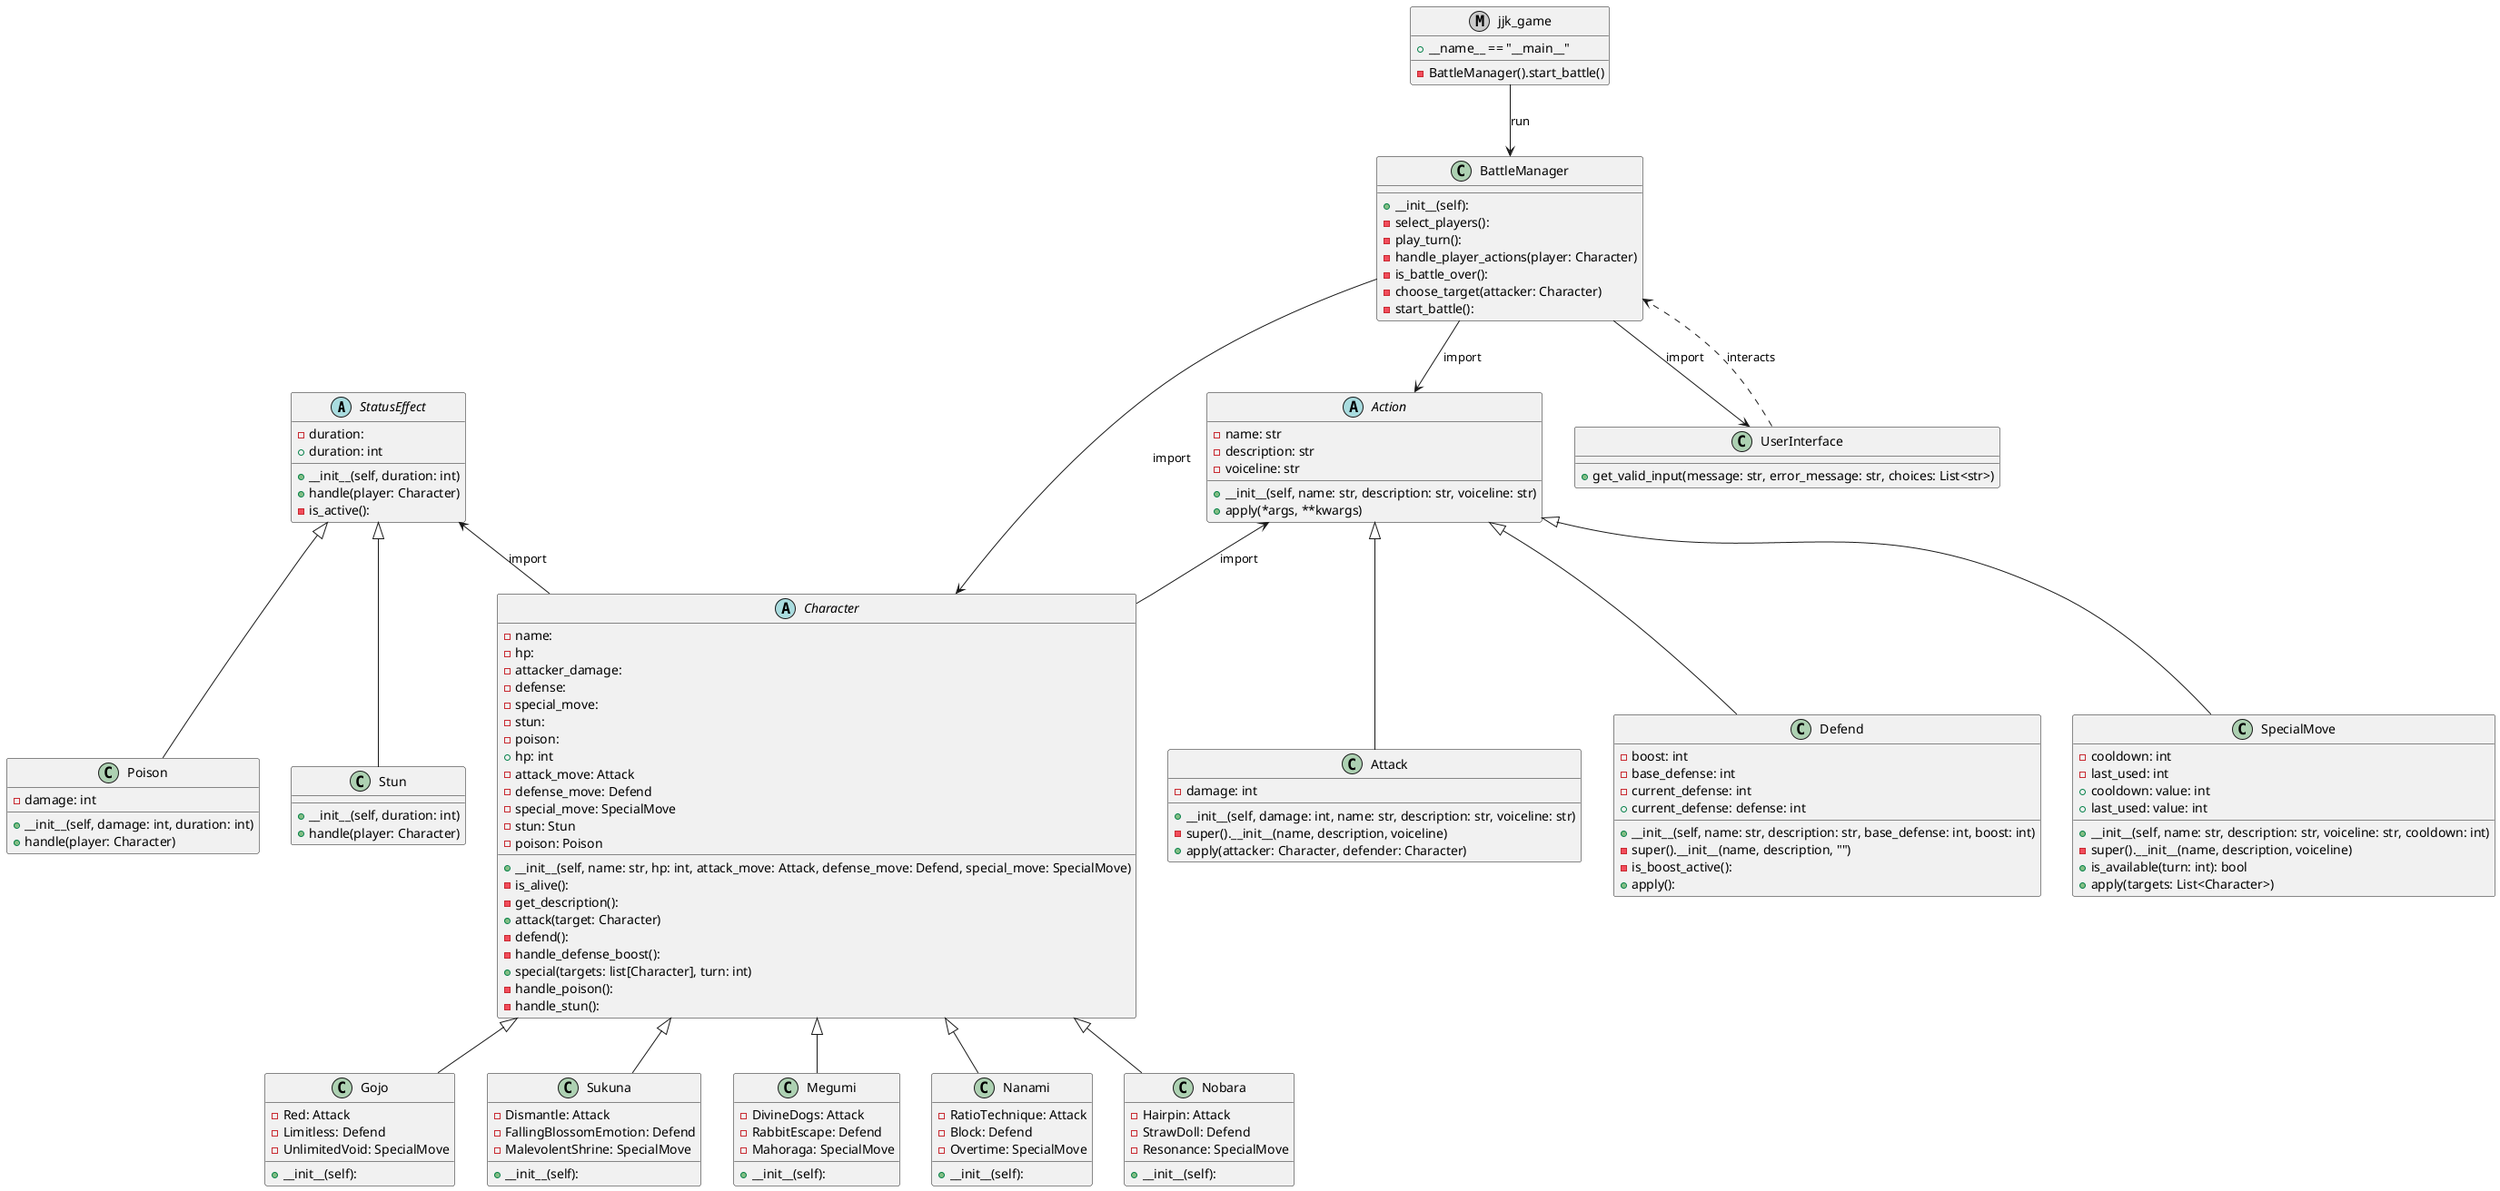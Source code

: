 @startuml jjk_game

' ABC abstract StatusEffect class
abstract class StatusEffect {
    + __init__(self, duration: int)
    ' Property
    - duration:
    ' Setter
    + duration: int
    + handle(player: Character)
    - is_active():
}

' Subclass Poison(StatusEffect)
class Poison {
    + __init__(self, damage: int, duration: int)
    - damage: int
    + handle(player: Character)
}

' Subclass Stun(StatusEffect)
class Stun {
    + __init__(self, duration: int)
    + handle(player: Character)
}

StatusEffect <|-- Poison
StatusEffect <|-- Stun

' ABC abstract Character class
abstract class Character {
    + __init__(self, name: str, hp: int, attack_move: Attack, defense_move: Defend, special_move: SpecialMove)
    ' Property 
    - name: 
    - hp: 
    - attacker_damage: 
    - defense:
    - special_move:
    - stun:
    - poison:
    ' Setter
    + hp: int
    - attack_move: Attack
    - defense_move: Defend
    - special_move: SpecialMove
    - stun: Stun
    - poison: Poison
    - is_alive():
    - get_description():
    + attack(target: Character)
    - defend():
    - handle_defense_boost():
    + special(targets: list[Character], turn: int)
    - handle_poison():
    - handle_stun():
}

' Subclasses for Character
class Gojo {
    + __init__(self):
    - Red: Attack
    - Limitless: Defend
    - UnlimitedVoid: SpecialMove
}

class Sukuna {
    + __init__(self):
    - Dismantle: Attack
    - FallingBlossomEmotion: Defend
    - MalevolentShrine: SpecialMove
}

class Megumi {
    + __init__(self):
    - DivineDogs: Attack
    - RabbitEscape: Defend
    - Mahoraga: SpecialMove
}

class Nanami {
    + __init__(self):
    - RatioTechnique: Attack
    - Block: Defend
    - Overtime: SpecialMove
}

class Nobara {
    + __init__(self):
    - Hairpin: Attack
    - StrawDoll: Defend
    - Resonance: SpecialMove
}

Character <|-- Gojo
Character <|-- Sukuna
Character <|-- Megumi
Character <|-- Nanami
Character <|-- Nobara

' ABC abstract Action class
abstract class Action {
    + __init__(self, name: str, description: str, voiceline: str)
    ' Property
    - name: str
    - description: str
    - voiceline: str
    + apply(*args, **kwargs)
}

class Attack {
    + __init__(self, damage: int, name: str, description: str, voiceline: str)
    - super().__init__(name, description, voiceline)
    ' Property
    - damage: int
    + apply(attacker: Character, defender: Character)
}

class Defend {
    + __init__(self, name: str, description: str, base_defense: int, boost: int)
    - super().__init__(name, description, "")
    ' Property
    - boost: int
    - base_defense: int
    - current_defense: int
    ' Setters
    + current_defense: defense: int
    - is_boost_active():
    + apply():
}

class SpecialMove {
    + __init__(self, name: str, description: str, voiceline: str, cooldown: int)
    - super().__init__(name, description, voiceline)
    ' Property
    - cooldown: int
    - last_used: int
    ' Setters
    + cooldown: value: int
    + last_used: value: int
    + is_available(turn: int): bool
    + apply(targets: List<Character>)
}

Action <|-- Attack
Action <|-- Defend
Action <|-- SpecialMove

' BattleManager class
class BattleManager {
    + __init__(self):
    - select_players():
    - play_turn():
    - handle_player_actions(player: Character)
    - is_battle_over():
    - choose_target(attacker: Character)
    - start_battle():
}

' UserInterface class
class UserInterface {
    + get_valid_input(message: str, error_message: str, choices: List<str>)
}

' jjk_game python file
metaclass jjk_game {
    + __name__ == "__main__"
    - BattleManager().start_battle()
}

BattleManager --> Character : import
BattleManager --> Action : import
BattleManager --> UserInterface : import
UserInterface ..> BattleManager : interacts

StatusEffect <-- Character : import
Action <-- Character : import

jjk_game --> BattleManager : run

@enduml